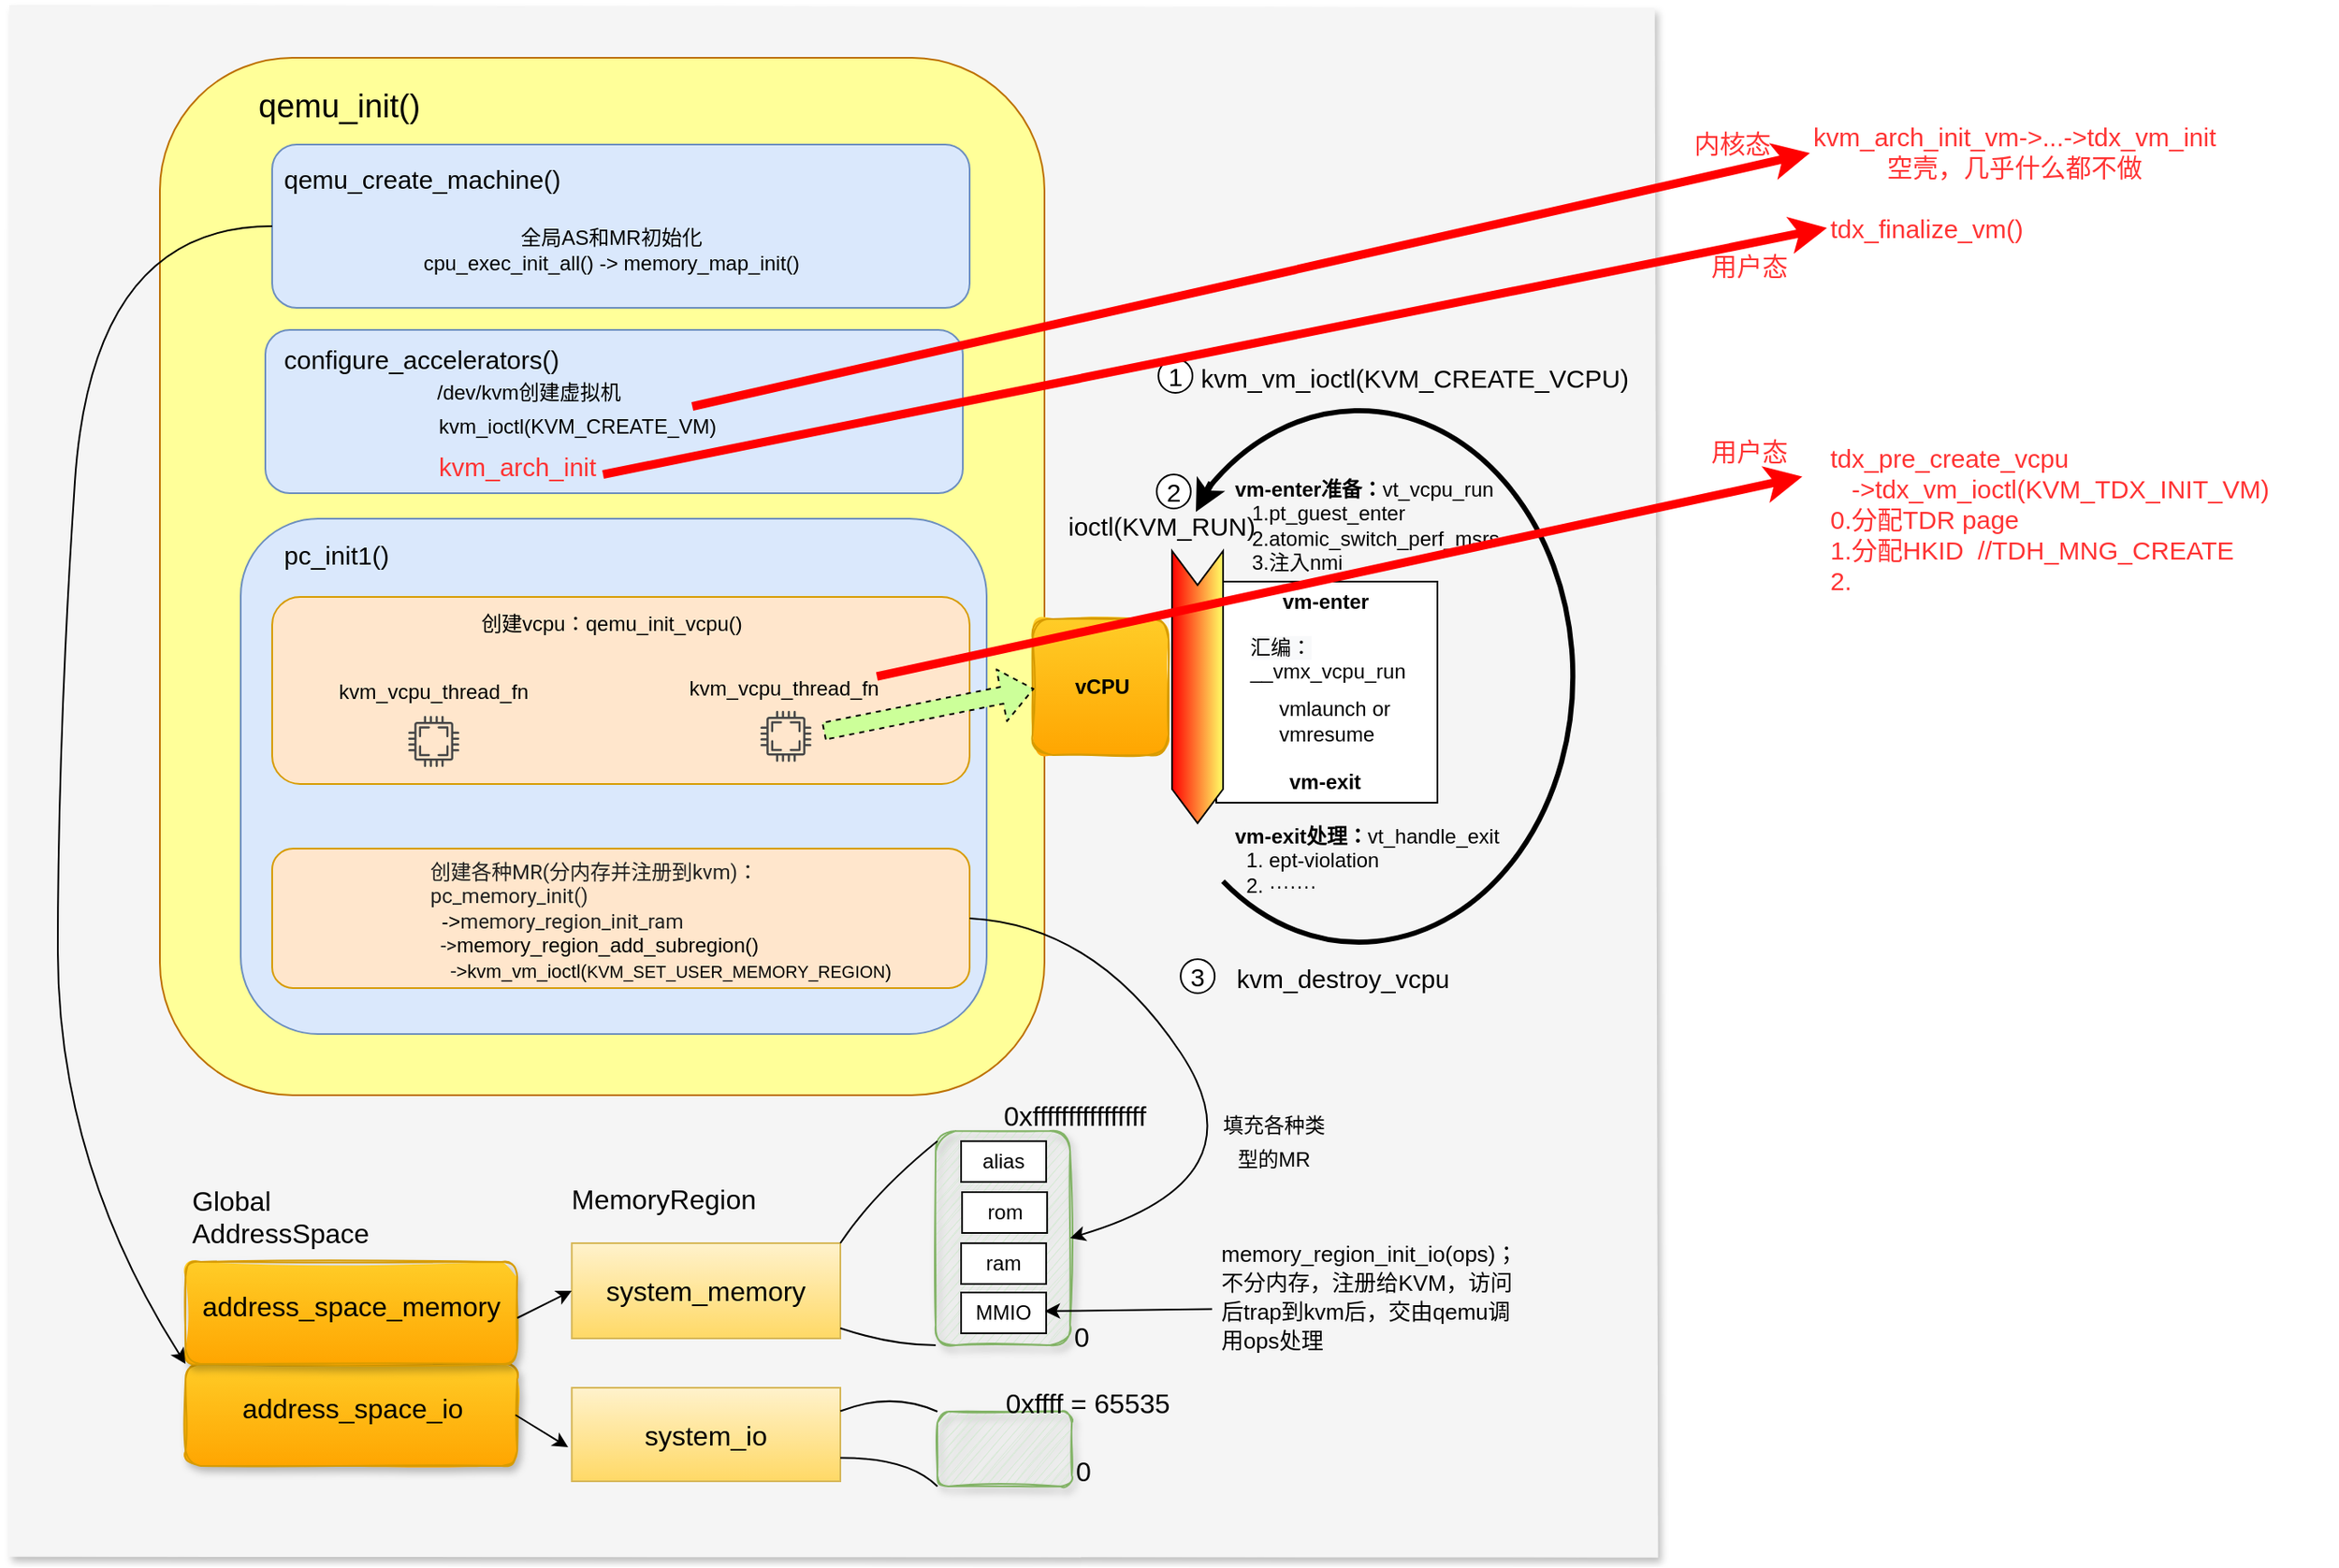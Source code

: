 <mxfile version="20.3.0" type="device"><diagram id="0Dooc1Rj_pTrAScbYlX0" name="Page-1"><mxGraphModel dx="1384" dy="1965" grid="1" gridSize="10" guides="1" tooltips="1" connect="1" arrows="1" fold="1" page="1" pageScale="1" pageWidth="850" pageHeight="1100" math="0" shadow="0"><root><mxCell id="0"/><mxCell id="1" parent="0"/><mxCell id="4oXodPORI4gqf6J6EkQh-2" value="" style="rounded=0;whiteSpace=wrap;html=1;shadow=1;glass=0;labelBackgroundColor=none;sketch=1;fontSize=12;fillColor=#f5f5f5;strokeColor=none;fillStyle=solid;fontColor=#333333;" vertex="1" parent="1"><mxGeometry x="40" y="-20" width="970" height="910" as="geometry"/></mxCell><mxCell id="4oXodPORI4gqf6J6EkQh-3" value="" style="rounded=1;whiteSpace=wrap;html=1;fontSize=12;fillColor=#ffcd28;gradientColor=#ffa500;strokeColor=#d79b00;shadow=1;sketch=1;glass=0;" vertex="1" parent="1"><mxGeometry x="145.07" y="778" width="195" height="60" as="geometry"/></mxCell><mxCell id="4oXodPORI4gqf6J6EkQh-4" value="&lt;span style=&quot;color: rgb(0, 0, 0); font-family: Helvetica, &amp;quot;Hiragino Sans GB&amp;quot;, 微软雅黑, &amp;quot;Microsoft YaHei UI&amp;quot;, SimSun, SimHei, arial, sans-serif; font-size: 16px; font-style: normal; font-variant-ligatures: normal; font-variant-caps: normal; letter-spacing: normal; orphans: 2; text-align: start; text-indent: 0px; text-transform: none; widows: 2; word-spacing: 0px; -webkit-text-stroke-width: 0px; text-decoration-style: initial; text-decoration-color: initial; float: none; display: inline !important;&quot;&gt;&amp;nbsp;address_space_io&lt;/span&gt;" style="text;whiteSpace=wrap;html=1;fontSize=12;labelBackgroundColor=none;fontStyle=0" vertex="1" parent="1"><mxGeometry x="172.07" y="788" width="166.93" height="40" as="geometry"/></mxCell><mxCell id="4oXodPORI4gqf6J6EkQh-5" value="" style="rounded=1;whiteSpace=wrap;html=1;fontSize=12;fillColor=#ffcd28;gradientColor=#ffa500;strokeColor=#d79b00;shadow=1;sketch=1;glass=0;" vertex="1" parent="1"><mxGeometry x="145.07" y="718" width="195" height="60" as="geometry"/></mxCell><mxCell id="4oXodPORI4gqf6J6EkQh-6" value="" style="rounded=1;whiteSpace=wrap;html=1;fontSize=12;fillColor=#FFFF99;strokeColor=#BD7000;shadow=0;sketch=0;glass=0;fontColor=#000000;" vertex="1" parent="1"><mxGeometry x="130" y="10" width="520" height="610" as="geometry"/></mxCell><mxCell id="4oXodPORI4gqf6J6EkQh-7" value="" style="rounded=1;whiteSpace=wrap;html=1;fillColor=#dae8fc;strokeColor=#6c8ebf;" vertex="1" parent="1"><mxGeometry x="177.5" y="281" width="438.5" height="303" as="geometry"/></mxCell><mxCell id="4oXodPORI4gqf6J6EkQh-8" value="kvm_vcpu_thread_fn" style="text;html=1;strokeColor=none;fillColor=none;align=center;verticalAlign=middle;whiteSpace=wrap;rounded=0;" vertex="1" parent="1"><mxGeometry x="436" y="367" width="150" height="30" as="geometry"/></mxCell><mxCell id="4oXodPORI4gqf6J6EkQh-9" value="" style="rounded=1;whiteSpace=wrap;html=1;fillColor=#dae8fc;strokeColor=#6c8ebf;" vertex="1" parent="1"><mxGeometry x="192" y="170" width="410" height="96" as="geometry"/></mxCell><mxCell id="4oXodPORI4gqf6J6EkQh-10" value="/dev/kvm创建虚拟机" style="text;html=1;strokeColor=none;fillColor=none;align=center;verticalAlign=middle;whiteSpace=wrap;rounded=0;" vertex="1" parent="1"><mxGeometry x="292" y="192" width="110" height="30" as="geometry"/></mxCell><mxCell id="4oXodPORI4gqf6J6EkQh-11" value="" style="rounded=1;whiteSpace=wrap;html=1;fillColor=#ffe6cc;strokeColor=#d79b00;" vertex="1" parent="1"><mxGeometry x="196" y="327" width="410" height="110" as="geometry"/></mxCell><mxCell id="4oXodPORI4gqf6J6EkQh-12" value="" style="sketch=0;pointerEvents=1;shadow=0;dashed=0;html=1;strokeColor=none;fillColor=#434445;aspect=fixed;labelPosition=center;verticalLabelPosition=bottom;verticalAlign=top;align=center;outlineConnect=0;shape=mxgraph.vvd.cpu;" vertex="1" parent="1"><mxGeometry x="276" y="397" width="30" height="30" as="geometry"/></mxCell><mxCell id="4oXodPORI4gqf6J6EkQh-13" value="" style="sketch=0;pointerEvents=1;shadow=0;dashed=0;html=1;strokeColor=none;fillColor=#434445;aspect=fixed;labelPosition=center;verticalLabelPosition=bottom;verticalAlign=top;align=center;outlineConnect=0;shape=mxgraph.vvd.cpu;" vertex="1" parent="1"><mxGeometry x="483" y="394" width="30" height="30" as="geometry"/></mxCell><mxCell id="4oXodPORI4gqf6J6EkQh-14" value="kvm_vcpu_thread_fn" style="text;html=1;strokeColor=none;fillColor=none;align=center;verticalAlign=middle;whiteSpace=wrap;rounded=0;" vertex="1" parent="1"><mxGeometry x="216" y="368" width="150" height="30" as="geometry"/></mxCell><mxCell id="4oXodPORI4gqf6J6EkQh-15" value="&lt;font style=&quot;font-size: 15px;&quot;&gt;kvm_vm_ioctl(KVM_CREATE_VCPU)&lt;/font&gt;" style="text;whiteSpace=wrap;html=1;" vertex="1" parent="1"><mxGeometry x="740.07" y="183" width="230" height="40" as="geometry"/></mxCell><mxCell id="4oXodPORI4gqf6J6EkQh-16" value="" style="rounded=0;whiteSpace=wrap;html=1;" vertex="1" parent="1"><mxGeometry x="751" y="318" width="130" height="130" as="geometry"/></mxCell><mxCell id="4oXodPORI4gqf6J6EkQh-17" value="" style="rounded=1;whiteSpace=wrap;html=1;shadow=0;sketch=1;fillColor=#ffcd28;strokeColor=#d79b00;fillStyle=solid;gradientColor=#ffa500;" vertex="1" parent="1"><mxGeometry x="643" y="340" width="80" height="80" as="geometry"/></mxCell><mxCell id="4oXodPORI4gqf6J6EkQh-18" value="&lt;b&gt;vCPU&lt;/b&gt;" style="text;html=1;strokeColor=none;fillColor=none;align=center;verticalAlign=middle;whiteSpace=wrap;rounded=0;" vertex="1" parent="1"><mxGeometry x="654" y="365" width="60" height="30" as="geometry"/></mxCell><mxCell id="4oXodPORI4gqf6J6EkQh-19" value="" style="verticalLabelPosition=bottom;verticalAlign=top;html=1;shape=mxgraph.basic.arc;startAngle=0.374;endAngle=0.11;rotation=0;direction=west;strokeColor=default;strokeWidth=3;" vertex="1" parent="1"><mxGeometry x="709.39" y="217.5" width="251.22" height="312.5" as="geometry"/></mxCell><mxCell id="4oXodPORI4gqf6J6EkQh-20" value="&lt;font style=&quot;font-size: 15px;&quot;&gt;ioctl(KVM_RUN)&lt;/font&gt;" style="text;html=1;strokeColor=none;fillColor=none;align=center;verticalAlign=middle;whiteSpace=wrap;rounded=0;" vertex="1" parent="1"><mxGeometry x="689" y="270" width="60" height="30" as="geometry"/></mxCell><mxCell id="4oXodPORI4gqf6J6EkQh-21" value="&lt;b&gt;vm-enter准备：&lt;/b&gt;&lt;span style=&quot;text-align: center;&quot;&gt;vt_vcpu_run&lt;/span&gt;&lt;br&gt;&amp;nbsp; &amp;nbsp;1.pt_guest_enter&lt;br&gt;&amp;nbsp; &amp;nbsp;2.atomic_switch_perf_msrs&lt;br&gt;&amp;nbsp; &amp;nbsp;3.注入nmi" style="text;html=1;strokeColor=none;fillColor=none;align=left;verticalAlign=middle;whiteSpace=wrap;rounded=0;" vertex="1" parent="1"><mxGeometry x="760.07" y="255" width="190" height="60" as="geometry"/></mxCell><mxCell id="4oXodPORI4gqf6J6EkQh-22" value="" style="shape=step;perimeter=stepPerimeter;whiteSpace=wrap;html=1;fixedSize=1;strokeColor=default;gradientColor=#FF0000;rotation=90;fillColor=#FFFF66;" vertex="1" parent="1"><mxGeometry x="660" y="365" width="160" height="30" as="geometry"/></mxCell><mxCell id="4oXodPORI4gqf6J6EkQh-23" value="vmlaunch or&lt;br&gt;vmresume&lt;b&gt;&lt;br&gt;&lt;/b&gt;" style="text;html=1;strokeColor=none;fillColor=none;align=left;verticalAlign=middle;whiteSpace=wrap;rounded=0;" vertex="1" parent="1"><mxGeometry x="786" y="385" width="75" height="30" as="geometry"/></mxCell><mxCell id="4oXodPORI4gqf6J6EkQh-24" value="&lt;b&gt;vm-exit处理：&lt;/b&gt;&lt;span style=&quot;text-align: center;&quot;&gt;vt_handle_exit&lt;/span&gt;&lt;br&gt;&amp;nbsp; 1. ept-violation&lt;br&gt;&amp;nbsp; 2. ·······" style="text;html=1;strokeColor=none;fillColor=none;align=left;verticalAlign=middle;whiteSpace=wrap;rounded=0;" vertex="1" parent="1"><mxGeometry x="760.07" y="443" width="167.5" height="77" as="geometry"/></mxCell><mxCell id="4oXodPORI4gqf6J6EkQh-25" value="&lt;span style=&quot;color: rgb(0, 0, 0); font-family: Helvetica; font-size: 12px; font-style: normal; font-variant-ligatures: normal; font-variant-caps: normal; font-weight: 400; letter-spacing: normal; orphans: 2; text-align: left; text-indent: 0px; text-transform: none; widows: 2; word-spacing: 0px; -webkit-text-stroke-width: 0px; background-color: rgb(248, 249, 250); text-decoration-thickness: initial; text-decoration-style: initial; text-decoration-color: initial; float: none; display: inline !important;&quot;&gt;汇编：&lt;br&gt;&lt;/span&gt;__vmx_vcpu_run" style="text;whiteSpace=wrap;html=1;" vertex="1" parent="1"><mxGeometry x="769" y="343" width="140" height="30" as="geometry"/></mxCell><mxCell id="4oXodPORI4gqf6J6EkQh-26" value="&lt;b&gt;vm-enter&lt;/b&gt;" style="text;html=1;strokeColor=none;fillColor=none;align=left;verticalAlign=middle;whiteSpace=wrap;rounded=0;" vertex="1" parent="1"><mxGeometry x="788" y="315" width="60" height="30" as="geometry"/></mxCell><mxCell id="4oXodPORI4gqf6J6EkQh-27" value="&lt;b&gt;vm-exit&lt;/b&gt;" style="text;html=1;strokeColor=none;fillColor=none;align=left;verticalAlign=middle;whiteSpace=wrap;rounded=0;" vertex="1" parent="1"><mxGeometry x="792" y="421" width="60" height="30" as="geometry"/></mxCell><mxCell id="4oXodPORI4gqf6J6EkQh-28" value="" style="endArrow=classic;html=1;curved=1;exitX=0.839;exitY=0.867;exitDx=0;exitDy=0;exitPerimeter=0;strokeWidth=4;" edge="1" parent="1"><mxGeometry width="50" height="50" relative="1" as="geometry"><mxPoint x="748.121" y="259.84" as="sourcePoint"/><mxPoint x="739" y="277" as="targetPoint"/><Array as="points"/></mxGeometry></mxCell><mxCell id="4oXodPORI4gqf6J6EkQh-29" value="1" style="ellipse;whiteSpace=wrap;html=1;aspect=fixed;fontSize=15;" vertex="1" parent="1"><mxGeometry x="717" y="187" width="20" height="20" as="geometry"/></mxCell><mxCell id="4oXodPORI4gqf6J6EkQh-30" value="2" style="ellipse;whiteSpace=wrap;html=1;aspect=fixed;fontSize=15;" vertex="1" parent="1"><mxGeometry x="716" y="255" width="20" height="20" as="geometry"/></mxCell><mxCell id="4oXodPORI4gqf6J6EkQh-31" value="&lt;font style=&quot;font-size: 15px;&quot;&gt;kvm_destroy_vcpu&lt;/font&gt;" style="text;whiteSpace=wrap;html=1;" vertex="1" parent="1"><mxGeometry x="761" y="536" width="130" height="20" as="geometry"/></mxCell><mxCell id="4oXodPORI4gqf6J6EkQh-32" value="&lt;font style=&quot;font-size: 15px;&quot;&gt;3&lt;/font&gt;" style="ellipse;whiteSpace=wrap;html=1;aspect=fixed;" vertex="1" parent="1"><mxGeometry x="730.07" y="540" width="20" height="20" as="geometry"/></mxCell><mxCell id="4oXodPORI4gqf6J6EkQh-33" value="" style="rounded=1;whiteSpace=wrap;html=1;fillColor=#ffe6cc;strokeColor=#d79b00;" vertex="1" parent="1"><mxGeometry x="196" y="475" width="410" height="82" as="geometry"/></mxCell><mxCell id="4oXodPORI4gqf6J6EkQh-34" value="kvm_ioctl(KVM_CREATE_VM)" style="text;whiteSpace=wrap;html=1;" vertex="1" parent="1"><mxGeometry x="292" y="213" width="200" height="40" as="geometry"/></mxCell><mxCell id="4oXodPORI4gqf6J6EkQh-35" value="创建vcpu：qemu_init_vcpu()" style="text;whiteSpace=wrap;html=1;" vertex="1" parent="1"><mxGeometry x="317" y="329" width="173" height="28" as="geometry"/></mxCell><mxCell id="4oXodPORI4gqf6J6EkQh-36" value="&lt;font style=&quot;font-size: 15px;&quot;&gt;pc_init1()&lt;/font&gt;" style="text;whiteSpace=wrap;html=1;" vertex="1" parent="1"><mxGeometry x="201" y="287" width="70" height="40" as="geometry"/></mxCell><mxCell id="4oXodPORI4gqf6J6EkQh-37" value="&lt;font style=&quot;font-size: 15px;&quot;&gt;configure_accelerators()&lt;/font&gt;" style="text;whiteSpace=wrap;html=1;" vertex="1" parent="1"><mxGeometry x="201" y="172" width="150" height="26" as="geometry"/></mxCell><mxCell id="4oXodPORI4gqf6J6EkQh-38" value="&lt;font style=&quot;font-size: 19px;&quot;&gt;qemu_init()&lt;/font&gt;" style="text;whiteSpace=wrap;html=1;" vertex="1" parent="1"><mxGeometry x="186" y="21" width="90" height="40" as="geometry"/></mxCell><mxCell id="4oXodPORI4gqf6J6EkQh-39" value="" style="rounded=1;whiteSpace=wrap;html=1;fillColor=#dae8fc;strokeColor=#6c8ebf;" vertex="1" parent="1"><mxGeometry x="196" y="61" width="410" height="96" as="geometry"/></mxCell><mxCell id="4oXodPORI4gqf6J6EkQh-40" value="全局AS和MR初始化&lt;br&gt;cpu_exec_init_all() -&amp;gt; memory_map_init()" style="text;html=1;strokeColor=none;fillColor=none;align=center;verticalAlign=middle;whiteSpace=wrap;rounded=0;" vertex="1" parent="1"><mxGeometry x="272.5" y="99" width="245" height="47" as="geometry"/></mxCell><mxCell id="4oXodPORI4gqf6J6EkQh-41" value="&lt;font style=&quot;font-size: 15px;&quot;&gt;qemu_create_machine()&lt;/font&gt;" style="text;whiteSpace=wrap;html=1;" vertex="1" parent="1"><mxGeometry x="201" y="66" width="150" height="26" as="geometry"/></mxCell><mxCell id="4oXodPORI4gqf6J6EkQh-42" value="kvm_vcpu_thread_fn" style="text;html=1;strokeColor=none;fillColor=none;align=center;verticalAlign=middle;whiteSpace=wrap;rounded=0;" vertex="1" parent="1"><mxGeometry x="422" y="366" width="150" height="30" as="geometry"/></mxCell><mxCell id="4oXodPORI4gqf6J6EkQh-43" value="&lt;span style=&quot;orphans: 2; text-align: start; text-indent: 0px; widows: 2; text-decoration-style: initial; text-decoration-color: initial; float: none; display: inline !important;&quot;&gt;&lt;font style=&quot;&quot;&gt;&lt;font style=&quot;&quot; face=&quot;Roboto, Helvetica Neue, Helvetica, Arial, Microsoft Yahei, sans-serif&quot; color=&quot;#212121&quot;&gt;创建各种MR(分内存并注册到kvm)：&lt;/font&gt;&lt;br&gt;&lt;font style=&quot;&quot; face=&quot;Roboto, Helvetica Neue, Helvetica, Arial, Microsoft Yahei, sans-serif&quot; color=&quot;#212121&quot;&gt;pc_memory_init()&lt;br&gt;&lt;/font&gt;&amp;nbsp; -&amp;gt;&lt;span style=&quot;color: rgb(33, 33, 33); font-family: Roboto, &amp;quot;Helvetica Neue&amp;quot;, Helvetica, Arial, &amp;quot;Microsoft Yahei&amp;quot;, sans-serif;&quot;&gt;memory_region_init_ram&lt;/span&gt;&lt;br&gt;&lt;font style=&quot;&quot; face=&quot;Roboto, Helvetica Neue, Helvetica, Arial, Microsoft Yahei, sans-serif&quot; color=&quot;#212121&quot;&gt;&amp;nbsp; -&amp;gt;&lt;/font&gt;&lt;span style=&quot;color: rgb(0, 0, 0); font-family: Helvetica; font-style: normal; font-variant-ligatures: normal; font-variant-caps: normal; font-weight: 400; letter-spacing: normal; text-transform: none; word-spacing: 0px; -webkit-text-stroke-width: 0px; font-size: 12px;&quot;&gt;memory_region_add_subregion()&lt;br&gt;&lt;/span&gt;&lt;font style=&quot;&quot; face=&quot;Roboto, Helvetica Neue, Helvetica, Arial, Microsoft Yahei, sans-serif&quot; color=&quot;#212121&quot;&gt;&amp;nbsp; &amp;nbsp; -&lt;/font&gt;&lt;span style=&quot;color: rgb(0, 0, 0); font-family: Helvetica; font-style: normal; font-variant-ligatures: normal; font-variant-caps: normal; font-weight: 400; letter-spacing: normal; text-transform: none; word-spacing: 0px; -webkit-text-stroke-width: 0px;&quot;&gt;&lt;span style=&quot;font-size: 11px;&quot;&gt;&amp;gt;kvm_vm_ioctl(&lt;/span&gt;&lt;font style=&quot;font-size: 10px;&quot;&gt;KVM_SET_USER_MEMORY_REGION&lt;/font&gt;&lt;span style=&quot;font-size: 11px;&quot;&gt;)&lt;br&gt;&lt;/span&gt;&lt;/span&gt;&lt;br&gt;&lt;/font&gt;&lt;/span&gt;" style="text;whiteSpace=wrap;html=1;" vertex="1" parent="1"><mxGeometry x="287.07" y="475" width="282.93" height="75" as="geometry"/></mxCell><mxCell id="4oXodPORI4gqf6J6EkQh-44" value="&lt;span style=&quot;color: rgb(0, 0, 0); font-family: Helvetica, &amp;quot;Hiragino Sans GB&amp;quot;, 微软雅黑, &amp;quot;Microsoft YaHei UI&amp;quot;, SimSun, SimHei, arial, sans-serif; font-size: 16px; font-style: normal; font-variant-ligatures: normal; font-variant-caps: normal; font-weight: 400; letter-spacing: normal; orphans: 2; text-align: start; text-indent: 0px; text-transform: none; widows: 2; word-spacing: 0px; -webkit-text-stroke-width: 0px; text-decoration-thickness: initial; text-decoration-style: initial; text-decoration-color: initial; float: none; display: inline !important;&quot;&gt;Global&lt;br&gt;AddressSpace&lt;/span&gt;" style="text;whiteSpace=wrap;html=1;fontSize=12;" vertex="1" parent="1"><mxGeometry x="147.07" y="666" width="140" height="40" as="geometry"/></mxCell><mxCell id="4oXodPORI4gqf6J6EkQh-45" value="&lt;span style=&quot;color: rgb(0, 0, 0); font-family: Helvetica, &amp;quot;Hiragino Sans GB&amp;quot;, 微软雅黑, &amp;quot;Microsoft YaHei UI&amp;quot;, SimSun, SimHei, arial, sans-serif; font-size: 16px; font-style: normal; font-variant-ligatures: normal; font-variant-caps: normal; letter-spacing: normal; orphans: 2; text-align: start; text-indent: 0px; text-transform: none; widows: 2; word-spacing: 0px; -webkit-text-stroke-width: 0px; text-decoration-thickness: initial; text-decoration-style: initial; text-decoration-color: initial; float: none; display: inline !important;&quot;&gt;address_space_memory&lt;/span&gt;" style="text;whiteSpace=wrap;html=1;fontSize=12;labelBackgroundColor=none;fontStyle=0" vertex="1" parent="1"><mxGeometry x="153.14" y="728" width="210" height="40" as="geometry"/></mxCell><mxCell id="4oXodPORI4gqf6J6EkQh-46" value="&lt;font style=&quot;font-size: 16px;&quot;&gt;system_memory&lt;/font&gt;" style="rounded=0;whiteSpace=wrap;html=1;fontSize=12;fillColor=#fff2cc;gradientColor=#ffd966;strokeColor=#d6b656;" vertex="1" parent="1"><mxGeometry x="372.14" y="707" width="157.86" height="56" as="geometry"/></mxCell><mxCell id="4oXodPORI4gqf6J6EkQh-47" value="&lt;font style=&quot;font-size: 16px;&quot;&gt;MemoryRegion&lt;/font&gt;" style="text;whiteSpace=wrap;html=1;fontSize=12;" vertex="1" parent="1"><mxGeometry x="370.0" y="665" width="110" height="40" as="geometry"/></mxCell><mxCell id="4oXodPORI4gqf6J6EkQh-48" value="&lt;font style=&quot;font-size: 16px;&quot;&gt;system_io&lt;/font&gt;" style="rounded=0;whiteSpace=wrap;html=1;fontSize=12;fillColor=#fff2cc;gradientColor=#ffd966;strokeColor=#d6b656;" vertex="1" parent="1"><mxGeometry x="372.14" y="792" width="157.86" height="55" as="geometry"/></mxCell><mxCell id="4oXodPORI4gqf6J6EkQh-49" value="" style="rounded=1;whiteSpace=wrap;html=1;fontSize=16;shadow=1;sketch=1;fillColor=#d5e8d4;strokeColor=#82b366;" vertex="1" parent="1"><mxGeometry x="586.07" y="641" width="79" height="126" as="geometry"/></mxCell><mxCell id="4oXodPORI4gqf6J6EkQh-50" value="" style="rounded=1;whiteSpace=wrap;html=1;fontSize=16;shadow=1;sketch=1;fillColor=#d5e8d4;strokeColor=#82b366;" vertex="1" parent="1"><mxGeometry x="587.07" y="806" width="79" height="44" as="geometry"/></mxCell><mxCell id="4oXodPORI4gqf6J6EkQh-51" value="0" style="text;html=1;strokeColor=none;fillColor=none;align=center;verticalAlign=middle;whiteSpace=wrap;rounded=0;fontSize=16;" vertex="1" parent="1"><mxGeometry x="643.14" y="826" width="60" height="30" as="geometry"/></mxCell><mxCell id="4oXodPORI4gqf6J6EkQh-52" value="0xffff = 65535" style="text;html=1;strokeColor=none;fillColor=none;align=center;verticalAlign=middle;whiteSpace=wrap;rounded=0;fontSize=16;" vertex="1" parent="1"><mxGeometry x="623.07" y="786" width="104.93" height="30" as="geometry"/></mxCell><mxCell id="4oXodPORI4gqf6J6EkQh-53" value="0" style="text;html=1;strokeColor=none;fillColor=none;align=center;verticalAlign=middle;whiteSpace=wrap;rounded=0;fontSize=16;" vertex="1" parent="1"><mxGeometry x="642.14" y="747" width="60" height="30" as="geometry"/></mxCell><mxCell id="4oXodPORI4gqf6J6EkQh-54" value="0xffffffffffffffff" style="text;html=1;strokeColor=none;fillColor=none;align=center;verticalAlign=middle;whiteSpace=wrap;rounded=0;fontSize=16;" vertex="1" parent="1"><mxGeometry x="638.07" y="617" width="60" height="30" as="geometry"/></mxCell><mxCell id="4oXodPORI4gqf6J6EkQh-55" value="" style="endArrow=classic;html=1;fontSize=16;exitX=0;exitY=0.5;exitDx=0;exitDy=0;entryX=0;entryY=0;entryDx=0;entryDy=0;curved=1;" edge="1" parent="1" source="4oXodPORI4gqf6J6EkQh-39" target="4oXodPORI4gqf6J6EkQh-3"><mxGeometry width="50" height="50" relative="1" as="geometry"><mxPoint x="70" y="90.5" as="sourcePoint"/><mxPoint x="70" y="224.5" as="targetPoint"/><Array as="points"><mxPoint x="90" y="109"/><mxPoint x="70" y="410"/><mxPoint x="70" y="660"/></Array></mxGeometry></mxCell><mxCell id="4oXodPORI4gqf6J6EkQh-56" value="" style="endArrow=classic;html=1;fontSize=16;curved=1;exitX=1;exitY=0.5;exitDx=0;exitDy=0;entryX=1;entryY=0.5;entryDx=0;entryDy=0;" edge="1" parent="1" source="4oXodPORI4gqf6J6EkQh-33" target="4oXodPORI4gqf6J6EkQh-49"><mxGeometry width="50" height="50" relative="1" as="geometry"><mxPoint x="460" y="660" as="sourcePoint"/><mxPoint x="670" y="740" as="targetPoint"/><Array as="points"><mxPoint x="680" y="520"/><mxPoint x="780" y="670"/></Array></mxGeometry></mxCell><mxCell id="4oXodPORI4gqf6J6EkQh-57" value="&lt;font style=&quot;font-size: 12px;&quot;&gt;填充各种类型的MR&lt;/font&gt;" style="text;html=1;strokeColor=none;fillColor=none;align=center;verticalAlign=middle;whiteSpace=wrap;rounded=0;fontSize=16;" vertex="1" parent="1"><mxGeometry x="750.07" y="631" width="69.93" height="30" as="geometry"/></mxCell><mxCell id="4oXodPORI4gqf6J6EkQh-58" value="alias" style="rounded=0;whiteSpace=wrap;html=1;fontSize=12;" vertex="1" parent="1"><mxGeometry x="601" y="647" width="50" height="24" as="geometry"/></mxCell><mxCell id="4oXodPORI4gqf6J6EkQh-59" value="rom" style="rounded=0;whiteSpace=wrap;html=1;fontSize=12;" vertex="1" parent="1"><mxGeometry x="601.57" y="677" width="50" height="24" as="geometry"/></mxCell><mxCell id="4oXodPORI4gqf6J6EkQh-60" value="ram" style="rounded=0;whiteSpace=wrap;html=1;fontSize=12;" vertex="1" parent="1"><mxGeometry x="601" y="707" width="50" height="24" as="geometry"/></mxCell><mxCell id="4oXodPORI4gqf6J6EkQh-61" value="MMIO" style="rounded=0;whiteSpace=wrap;html=1;fontSize=12;" vertex="1" parent="1"><mxGeometry x="601" y="736" width="50" height="24" as="geometry"/></mxCell><mxCell id="4oXodPORI4gqf6J6EkQh-62" value="" style="endArrow=classic;html=1;fontSize=12;curved=1;entryX=0.25;entryY=0;entryDx=0;entryDy=0;exitX=-0.046;exitY=0.63;exitDx=0;exitDy=0;exitPerimeter=0;" edge="1" parent="1"><mxGeometry width="50" height="50" relative="1" as="geometry"><mxPoint x="748.56" y="745.8" as="sourcePoint"/><mxPoint x="650.14" y="747" as="targetPoint"/></mxGeometry></mxCell><mxCell id="4oXodPORI4gqf6J6EkQh-63" value="&lt;h3 style=&quot;color: rgb(0, 0, 0); font-style: normal; font-variant-ligatures: normal; font-variant-caps: normal; letter-spacing: normal; orphans: 2; text-indent: 0px; text-transform: none; widows: 2; word-spacing: 0px; -webkit-text-stroke-width: 0px; text-decoration-thickness: initial; text-decoration-style: initial; text-decoration-color: initial; margin: 1.25rem 0px 0.625rem; padding: 0px; font-weight: bold; font-family: Helvetica, &amp;quot;Hiragino Sans GB&amp;quot;, 微软雅黑, &amp;quot;Microsoft YaHei UI&amp;quot;, SimSun, SimHei, arial, sans-serif;&quot;&gt;&lt;span style=&quot;font-weight: normal;&quot; data-wiz-span=&quot;data-wiz-span&quot;&gt;&lt;font style=&quot;font-size: 13px;&quot;&gt;memory_region_init_io(ops)；&lt;br&gt;不分内存，注册给KVM，访问后trap到kvm后，交由qemu调用ops处理&lt;/font&gt;&lt;/span&gt;&lt;/h3&gt;" style="text;whiteSpace=wrap;html=1;fontSize=12;align=left;" vertex="1" parent="1"><mxGeometry x="752.03" y="678" width="175.93" height="116" as="geometry"/></mxCell><mxCell id="4oXodPORI4gqf6J6EkQh-64" value="" style="endArrow=none;html=1;fontSize=12;curved=1;exitX=1;exitY=0;exitDx=0;exitDy=0;" edge="1" parent="1" source="4oXodPORI4gqf6J6EkQh-46"><mxGeometry width="50" height="50" relative="1" as="geometry"><mxPoint x="537.07" y="697" as="sourcePoint"/><mxPoint x="587.07" y="647" as="targetPoint"/><Array as="points"><mxPoint x="550" y="677"/></Array></mxGeometry></mxCell><mxCell id="4oXodPORI4gqf6J6EkQh-65" value="" style="endArrow=none;html=1;fontSize=12;curved=1;entryX=0;entryY=1;entryDx=0;entryDy=0;" edge="1" parent="1" target="4oXodPORI4gqf6J6EkQh-49"><mxGeometry width="50" height="50" relative="1" as="geometry"><mxPoint x="530" y="757" as="sourcePoint"/><mxPoint x="597.07" y="657" as="targetPoint"/><Array as="points"><mxPoint x="560" y="767"/></Array></mxGeometry></mxCell><mxCell id="4oXodPORI4gqf6J6EkQh-66" value="" style="endArrow=none;html=1;fontSize=12;curved=1;exitX=1;exitY=0.25;exitDx=0;exitDy=0;entryX=0;entryY=0;entryDx=0;entryDy=0;" edge="1" parent="1" source="4oXodPORI4gqf6J6EkQh-48" target="4oXodPORI4gqf6J6EkQh-50"><mxGeometry width="50" height="50" relative="1" as="geometry"><mxPoint x="530.0" y="794" as="sourcePoint"/><mxPoint x="587.07" y="734" as="targetPoint"/><Array as="points"><mxPoint x="560" y="794"/></Array></mxGeometry></mxCell><mxCell id="4oXodPORI4gqf6J6EkQh-67" value="" style="endArrow=none;html=1;fontSize=12;curved=1;exitX=1;exitY=0.75;exitDx=0;exitDy=0;entryX=0;entryY=1;entryDx=0;entryDy=0;" edge="1" parent="1" source="4oXodPORI4gqf6J6EkQh-48" target="4oXodPORI4gqf6J6EkQh-50"><mxGeometry width="50" height="50" relative="1" as="geometry"><mxPoint x="530.0" y="845" as="sourcePoint"/><mxPoint x="587.07" y="857" as="targetPoint"/><Array as="points"><mxPoint x="570" y="833"/></Array></mxGeometry></mxCell><mxCell id="4oXodPORI4gqf6J6EkQh-68" value="" style="endArrow=classic;html=1;fontSize=12;curved=1;entryX=0;entryY=0.5;entryDx=0;entryDy=0;" edge="1" parent="1" target="4oXodPORI4gqf6J6EkQh-46"><mxGeometry width="50" height="50" relative="1" as="geometry"><mxPoint x="340.07" y="751.0" as="sourcePoint"/><mxPoint x="390.07" y="701" as="targetPoint"/></mxGeometry></mxCell><mxCell id="4oXodPORI4gqf6J6EkQh-69" value="" style="endArrow=classic;html=1;fontSize=12;curved=1;exitX=1;exitY=0.5;exitDx=0;exitDy=0;" edge="1" parent="1" source="4oXodPORI4gqf6J6EkQh-4"><mxGeometry width="50" height="50" relative="1" as="geometry"><mxPoint x="337.93" y="816" as="sourcePoint"/><mxPoint x="370" y="827" as="targetPoint"/></mxGeometry></mxCell><mxCell id="4oXodPORI4gqf6J6EkQh-70" value="" style="shape=flexArrow;endArrow=classic;html=1;fontSize=12;curved=1;shadow=0;fillColor=#CCFF99;dashed=1;" edge="1" parent="1"><mxGeometry width="50" height="50" relative="1" as="geometry"><mxPoint x="520" y="406" as="sourcePoint"/><mxPoint x="644" y="381" as="targetPoint"/></mxGeometry></mxCell><mxCell id="4oXodPORI4gqf6J6EkQh-73" value="" style="endArrow=classic;html=1;rounded=0;strokeWidth=5;strokeColor=#FF0000;" edge="1" parent="1"><mxGeometry width="50" height="50" relative="1" as="geometry"><mxPoint x="443" y="215" as="sourcePoint"/><mxPoint x="1100" y="66" as="targetPoint"/></mxGeometry></mxCell><mxCell id="4oXodPORI4gqf6J6EkQh-75" value="&lt;font color=&quot;#ff3333&quot; style=&quot;font-size: 15px;&quot;&gt;kvm_arch_init_vm-&amp;gt;...-&amp;gt;tdx_vm_init&lt;br&gt;&lt;div style=&quot;text-align: center;&quot;&gt;&lt;span style=&quot;background-color: initial;&quot;&gt;空壳，几乎什么都不做&lt;/span&gt;&lt;/div&gt;&lt;/font&gt;" style="text;html=1;strokeColor=none;fillColor=none;align=left;verticalAlign=middle;whiteSpace=wrap;rounded=0;" vertex="1" parent="1"><mxGeometry x="1100" y="50" width="250" height="30" as="geometry"/></mxCell><mxCell id="4oXodPORI4gqf6J6EkQh-76" value="kvm_arch_init" style="text;whiteSpace=wrap;html=1;fontSize=15;fontColor=#FF3333;" vertex="1" parent="1"><mxGeometry x="292" y="235" width="130" height="40" as="geometry"/></mxCell><mxCell id="4oXodPORI4gqf6J6EkQh-78" value="" style="endArrow=classic;html=1;rounded=0;strokeWidth=5;strokeColor=#FF0000;" edge="1" parent="1"><mxGeometry width="50" height="50" relative="1" as="geometry"><mxPoint x="390.5" y="255" as="sourcePoint"/><mxPoint x="1110" y="110" as="targetPoint"/></mxGeometry></mxCell><mxCell id="4oXodPORI4gqf6J6EkQh-79" value="tdx_finalize_vm()" style="text;whiteSpace=wrap;html=1;fontSize=15;fontColor=#FF3333;" vertex="1" parent="1"><mxGeometry x="1110" y="95" width="140" height="40" as="geometry"/></mxCell><mxCell id="4oXodPORI4gqf6J6EkQh-81" value="内核态" style="text;whiteSpace=wrap;html=1;fontSize=15;fontColor=#FF3333;" vertex="1" parent="1"><mxGeometry x="1030" y="45" width="60" height="40" as="geometry"/></mxCell><mxCell id="4oXodPORI4gqf6J6EkQh-82" value="用户态" style="text;whiteSpace=wrap;html=1;fontSize=15;fontColor=#FF3333;" vertex="1" parent="1"><mxGeometry x="1040" y="117" width="60" height="40" as="geometry"/></mxCell><mxCell id="4oXodPORI4gqf6J6EkQh-83" value="" style="endArrow=classic;html=1;rounded=0;strokeWidth=5;strokeColor=#FF0000;" edge="1" parent="1"><mxGeometry width="50" height="50" relative="1" as="geometry"><mxPoint x="551.5" y="373.75" as="sourcePoint"/><mxPoint x="1095.5" y="256.25" as="targetPoint"/></mxGeometry></mxCell><mxCell id="4oXodPORI4gqf6J6EkQh-84" value="用户态" style="text;whiteSpace=wrap;html=1;fontSize=15;fontColor=#FF3333;" vertex="1" parent="1"><mxGeometry x="1040" y="226" width="60" height="27" as="geometry"/></mxCell><mxCell id="4oXodPORI4gqf6J6EkQh-87" value="tdx_pre_create_vcpu&lt;br&gt;&amp;nbsp; &amp;nbsp;-&amp;gt;tdx_vm_ioctl(KVM_TDX_INIT_VM)&lt;br&gt;0.分配TDR page&lt;br&gt;1.分配HKID&amp;nbsp; //TDH_MNG_CREATE&lt;br&gt;2." style="text;whiteSpace=wrap;html=1;fontSize=15;fontColor=#FF3333;" vertex="1" parent="1"><mxGeometry x="1110" y="230" width="300" height="140" as="geometry"/></mxCell></root></mxGraphModel></diagram></mxfile>